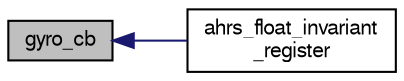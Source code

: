 digraph "gyro_cb"
{
  edge [fontname="FreeSans",fontsize="10",labelfontname="FreeSans",labelfontsize="10"];
  node [fontname="FreeSans",fontsize="10",shape=record];
  rankdir="LR";
  Node1 [label="gyro_cb",height=0.2,width=0.4,color="black", fillcolor="grey75", style="filled", fontcolor="black"];
  Node1 -> Node2 [dir="back",color="midnightblue",fontsize="10",style="solid",fontname="FreeSans"];
  Node2 [label="ahrs_float_invariant\l_register",height=0.2,width=0.4,color="black", fillcolor="white", style="filled",URL="$ahrs__float__invariant__wrapper_8h.html#af929b6f9cb8695819d29bdacca1f24f0"];
}
